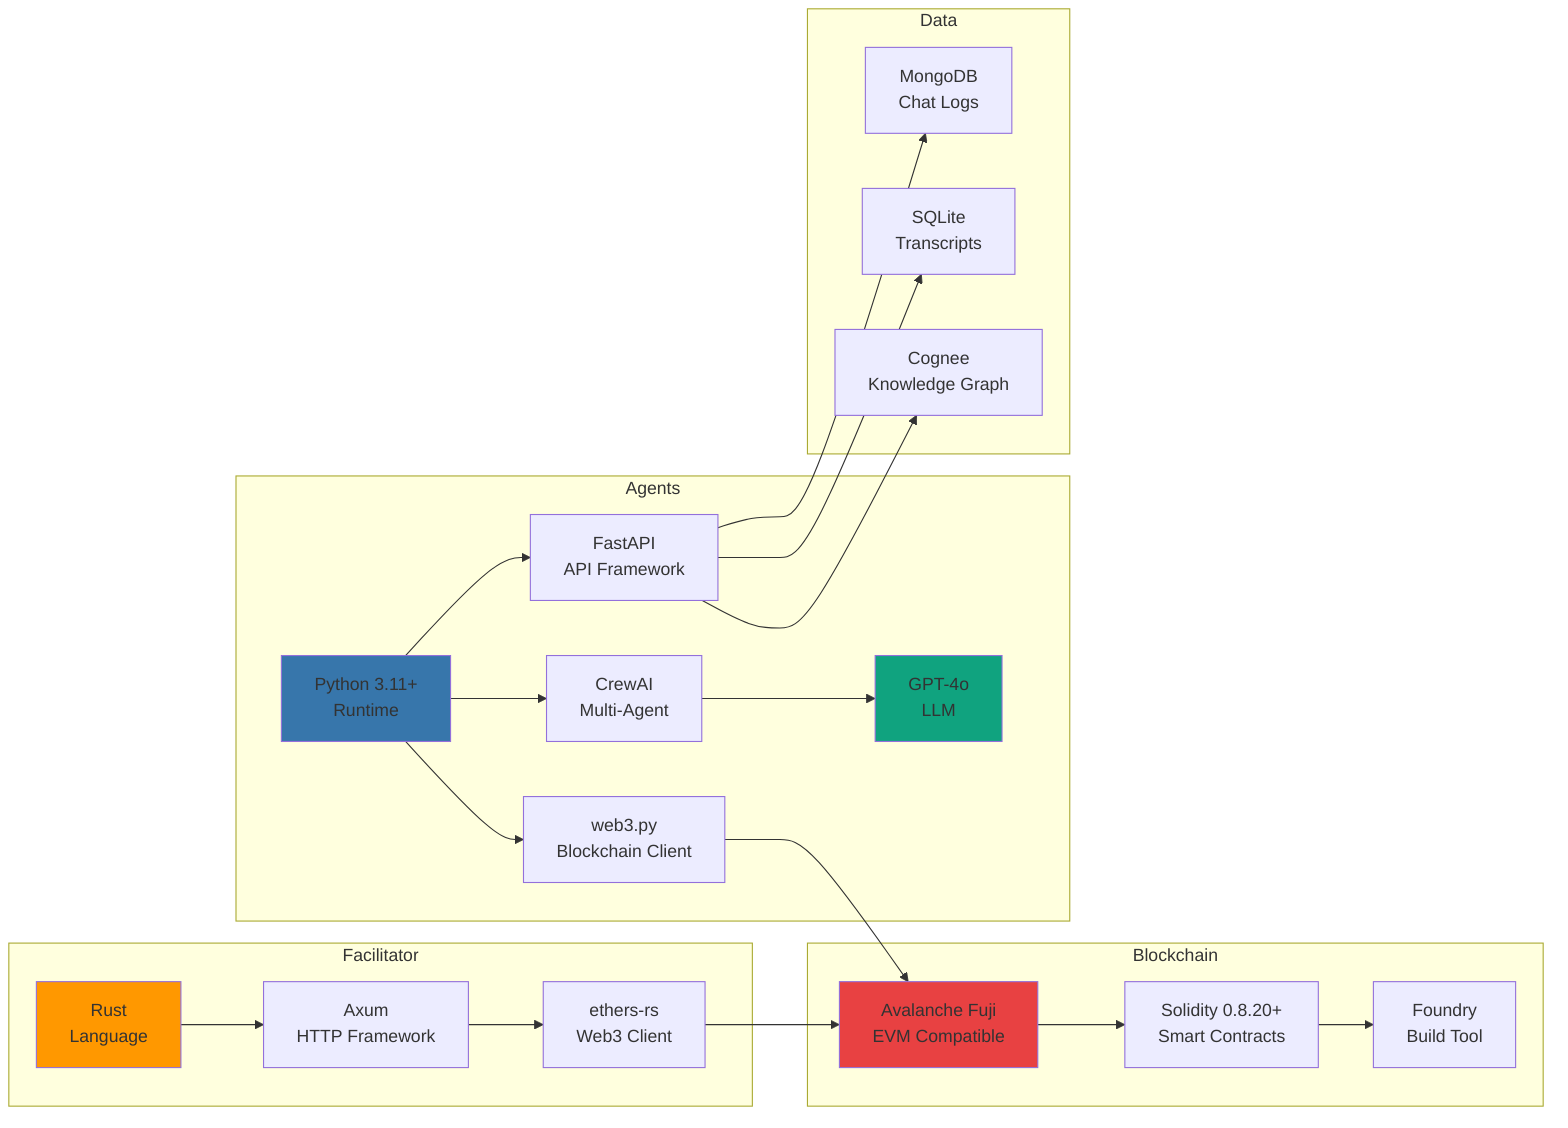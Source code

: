 graph LR
    subgraph "Blockchain"
        AVAX[Avalanche Fuji<br/>EVM Compatible]
        SOLIDITY[Solidity 0.8.20+<br/>Smart Contracts]
        FOUNDRY[Foundry<br/>Build Tool]
    end
    
    subgraph "Facilitator"
        RUST[Rust<br/>Language]
        AXUM[Axum<br/>HTTP Framework]
        ETHERS[ethers-rs<br/>Web3 Client]
    end
    
    subgraph "Agents"
        PYTHON[Python 3.11+<br/>Runtime]
        FASTAPI[FastAPI<br/>API Framework]
        CREWAI[CrewAI<br/>Multi-Agent]
        GPT4[GPT-4o<br/>LLM]
        WEB3PY[web3.py<br/>Blockchain Client]
    end
    
    subgraph "Data"
        MONGO[MongoDB<br/>Chat Logs]
        SQLITE[SQLite<br/>Transcripts]
        COGNEE[Cognee<br/>Knowledge Graph]
    end
    
    AVAX --> SOLIDITY
    SOLIDITY --> FOUNDRY
    
    RUST --> AXUM
    AXUM --> ETHERS
    
    PYTHON --> FASTAPI
    PYTHON --> CREWAI
    CREWAI --> GPT4
    PYTHON --> WEB3PY
    
    FASTAPI --> MONGO
    FASTAPI --> SQLITE
    FASTAPI --> COGNEE
    
    ETHERS --> AVAX
    WEB3PY --> AVAX
    
    style AVAX fill:#e84142
    style RUST fill:#ff9800
    style PYTHON fill:#3776ab
    style GPT4 fill:#10a37f